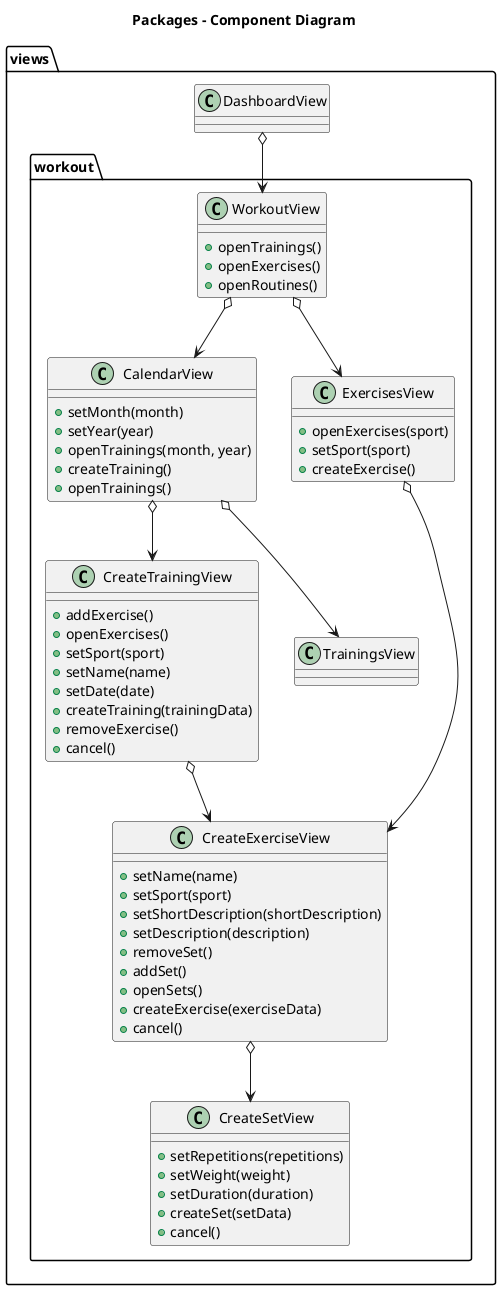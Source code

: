 @startuml

title Packages - Component Diagram

package views {
    class DashboardView
    package workout {
        class WorkoutView {
            + openTrainings()
            + openExercises()
            + openRoutines()
        }
        class CalendarView {
            + setMonth(month)
            + setYear(year)
            + openTrainings(month, year)
            + createTraining()
            + openTrainings()
        }
        class CreateTrainingView {
            + addExercise()
            + openExercises()
            + setSport(sport)
            + setName(name)
            + setDate(date)
            + createTraining(trainingData)
            + removeExercise()
            + cancel()
        }
        class TrainingsView
        class ExercisesView {
            + openExercises(sport)
            + setSport(sport)
            + createExercise()
        }
        class CreateExerciseView {
            + setName(name)
            + setSport(sport)
            + setShortDescription(shortDescription)
            + setDescription(description)
            + removeSet()
            + addSet()
            + openSets()
            + createExercise(exerciseData)
            + cancel()
        }
        class CreateSetView {
            + setRepetitions(repetitions)
            + setWeight(weight)
            + setDuration(duration)
            + createSet(setData)
            + cancel()
        }
        DashboardView o--> WorkoutView

        WorkoutView o--> CalendarView
        WorkoutView o--> ExercisesView

        CalendarView o--> CreateTrainingView
        CalendarView o--> TrainingsView

        CreateTrainingView o--> CreateExerciseView

        ExercisesView o--> CreateExerciseView

        CreateExerciseView o--> CreateSetView
    }
}

@enduml